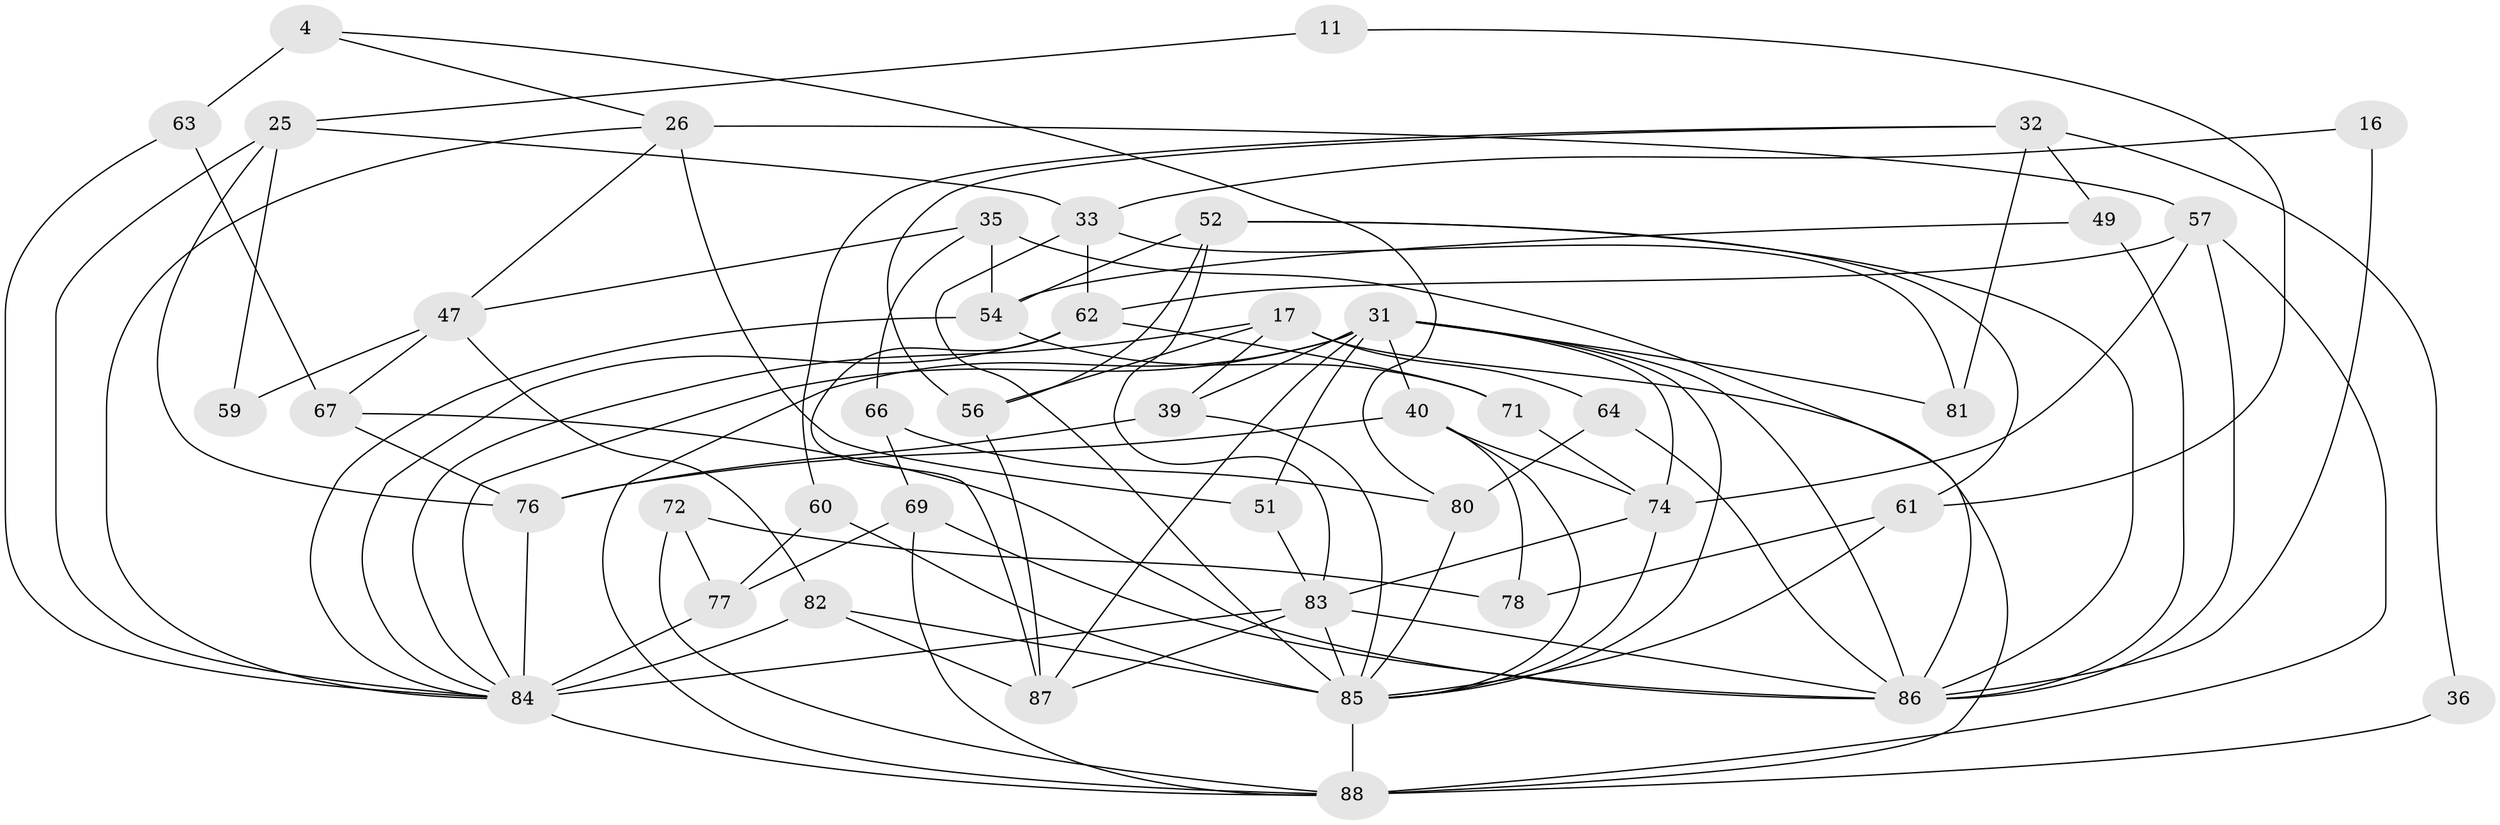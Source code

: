 // original degree distribution, {4: 0.25, 6: 0.09090909090909091, 5: 0.20454545454545456, 3: 0.29545454545454547, 2: 0.11363636363636363, 7: 0.045454545454545456}
// Generated by graph-tools (version 1.1) at 2025/48/03/09/25 04:48:55]
// undirected, 44 vertices, 103 edges
graph export_dot {
graph [start="1"]
  node [color=gray90,style=filled];
  4;
  11;
  16;
  17 [super="+14"];
  25;
  26 [super="+18"];
  31 [super="+13+29"];
  32;
  33;
  35;
  36;
  39;
  40;
  47 [super="+5"];
  49;
  51;
  52 [super="+27"];
  54;
  56;
  57;
  59;
  60 [super="+7"];
  61;
  62 [super="+3"];
  63 [super="+37"];
  64;
  66;
  67;
  69 [super="+19"];
  71;
  72;
  74 [super="+58"];
  76 [super="+23"];
  77 [super="+50"];
  78 [super="+38"];
  80;
  81;
  82;
  83 [super="+41+43"];
  84 [super="+65+70+73"];
  85 [super="+20+46+45"];
  86 [super="+42"];
  87 [super="+53"];
  88 [super="+79+75"];
  4 -- 63 [weight=2];
  4 -- 80;
  4 -- 26;
  11 -- 61;
  11 -- 25;
  16 -- 33;
  16 -- 86;
  17 -- 39 [weight=2];
  17 -- 64;
  17 -- 56;
  17 -- 84 [weight=2];
  17 -- 88;
  25 -- 76 [weight=2];
  25 -- 33;
  25 -- 59;
  25 -- 84;
  26 -- 47;
  26 -- 51 [weight=2];
  26 -- 57;
  26 -- 84;
  31 -- 40 [weight=3];
  31 -- 51;
  31 -- 74;
  31 -- 86 [weight=2];
  31 -- 39;
  31 -- 81;
  31 -- 84 [weight=2];
  31 -- 88;
  31 -- 85;
  31 -- 87;
  32 -- 49;
  32 -- 36;
  32 -- 56;
  32 -- 81;
  32 -- 60;
  33 -- 81;
  33 -- 62 [weight=2];
  33 -- 85;
  35 -- 54;
  35 -- 66;
  35 -- 47;
  35 -- 86 [weight=2];
  36 -- 88 [weight=3];
  39 -- 85;
  39 -- 76;
  40 -- 76;
  40 -- 78;
  40 -- 85;
  40 -- 74;
  47 -- 67;
  47 -- 82 [weight=2];
  47 -- 59;
  49 -- 54;
  49 -- 86;
  51 -- 83 [weight=3];
  52 -- 83 [weight=2];
  52 -- 54;
  52 -- 56;
  52 -- 61;
  52 -- 86;
  54 -- 71;
  54 -- 84;
  56 -- 87;
  57 -- 62;
  57 -- 86;
  57 -- 88;
  57 -- 74;
  60 -- 77 [weight=2];
  60 -- 85 [weight=2];
  61 -- 78 [weight=2];
  61 -- 85;
  62 -- 71;
  62 -- 84;
  62 -- 87;
  63 -- 67;
  63 -- 84;
  64 -- 80;
  64 -- 86;
  66 -- 80;
  66 -- 69;
  67 -- 76;
  67 -- 86;
  69 -- 86;
  69 -- 88;
  69 -- 77;
  71 -- 74;
  72 -- 77;
  72 -- 78;
  72 -- 88 [weight=2];
  74 -- 83;
  74 -- 85;
  76 -- 84 [weight=2];
  77 -- 84 [weight=2];
  80 -- 85;
  82 -- 84;
  82 -- 87;
  82 -- 85 [weight=2];
  83 -- 84 [weight=4];
  83 -- 85;
  83 -- 86;
  83 -- 87;
  84 -- 88;
  85 -- 88 [weight=2];
}
